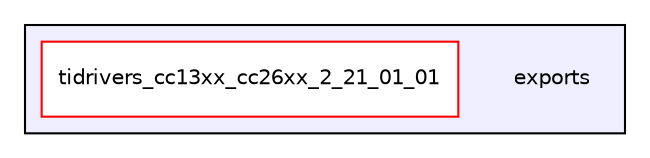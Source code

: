 digraph "exports" {
  compound=true
  node [ fontsize="10", fontname="Helvetica"];
  edge [ labelfontsize="10", labelfontname="Helvetica"];
  subgraph clusterdir_c17777783ce38a5c07940aaaf742f522 {
    graph [ bgcolor="#eeeeff", pencolor="black", label="" URL="dir_c17777783ce38a5c07940aaaf742f522.html"];
    dir_c17777783ce38a5c07940aaaf742f522 [shape=plaintext label="exports"];
    dir_f6e916242039e0349c75a086e347d29e [shape=box label="tidrivers_cc13xx_cc26xx_2_21_01_01" color="red" fillcolor="white" style="filled" URL="dir_f6e916242039e0349c75a086e347d29e.html"];
  }
}
